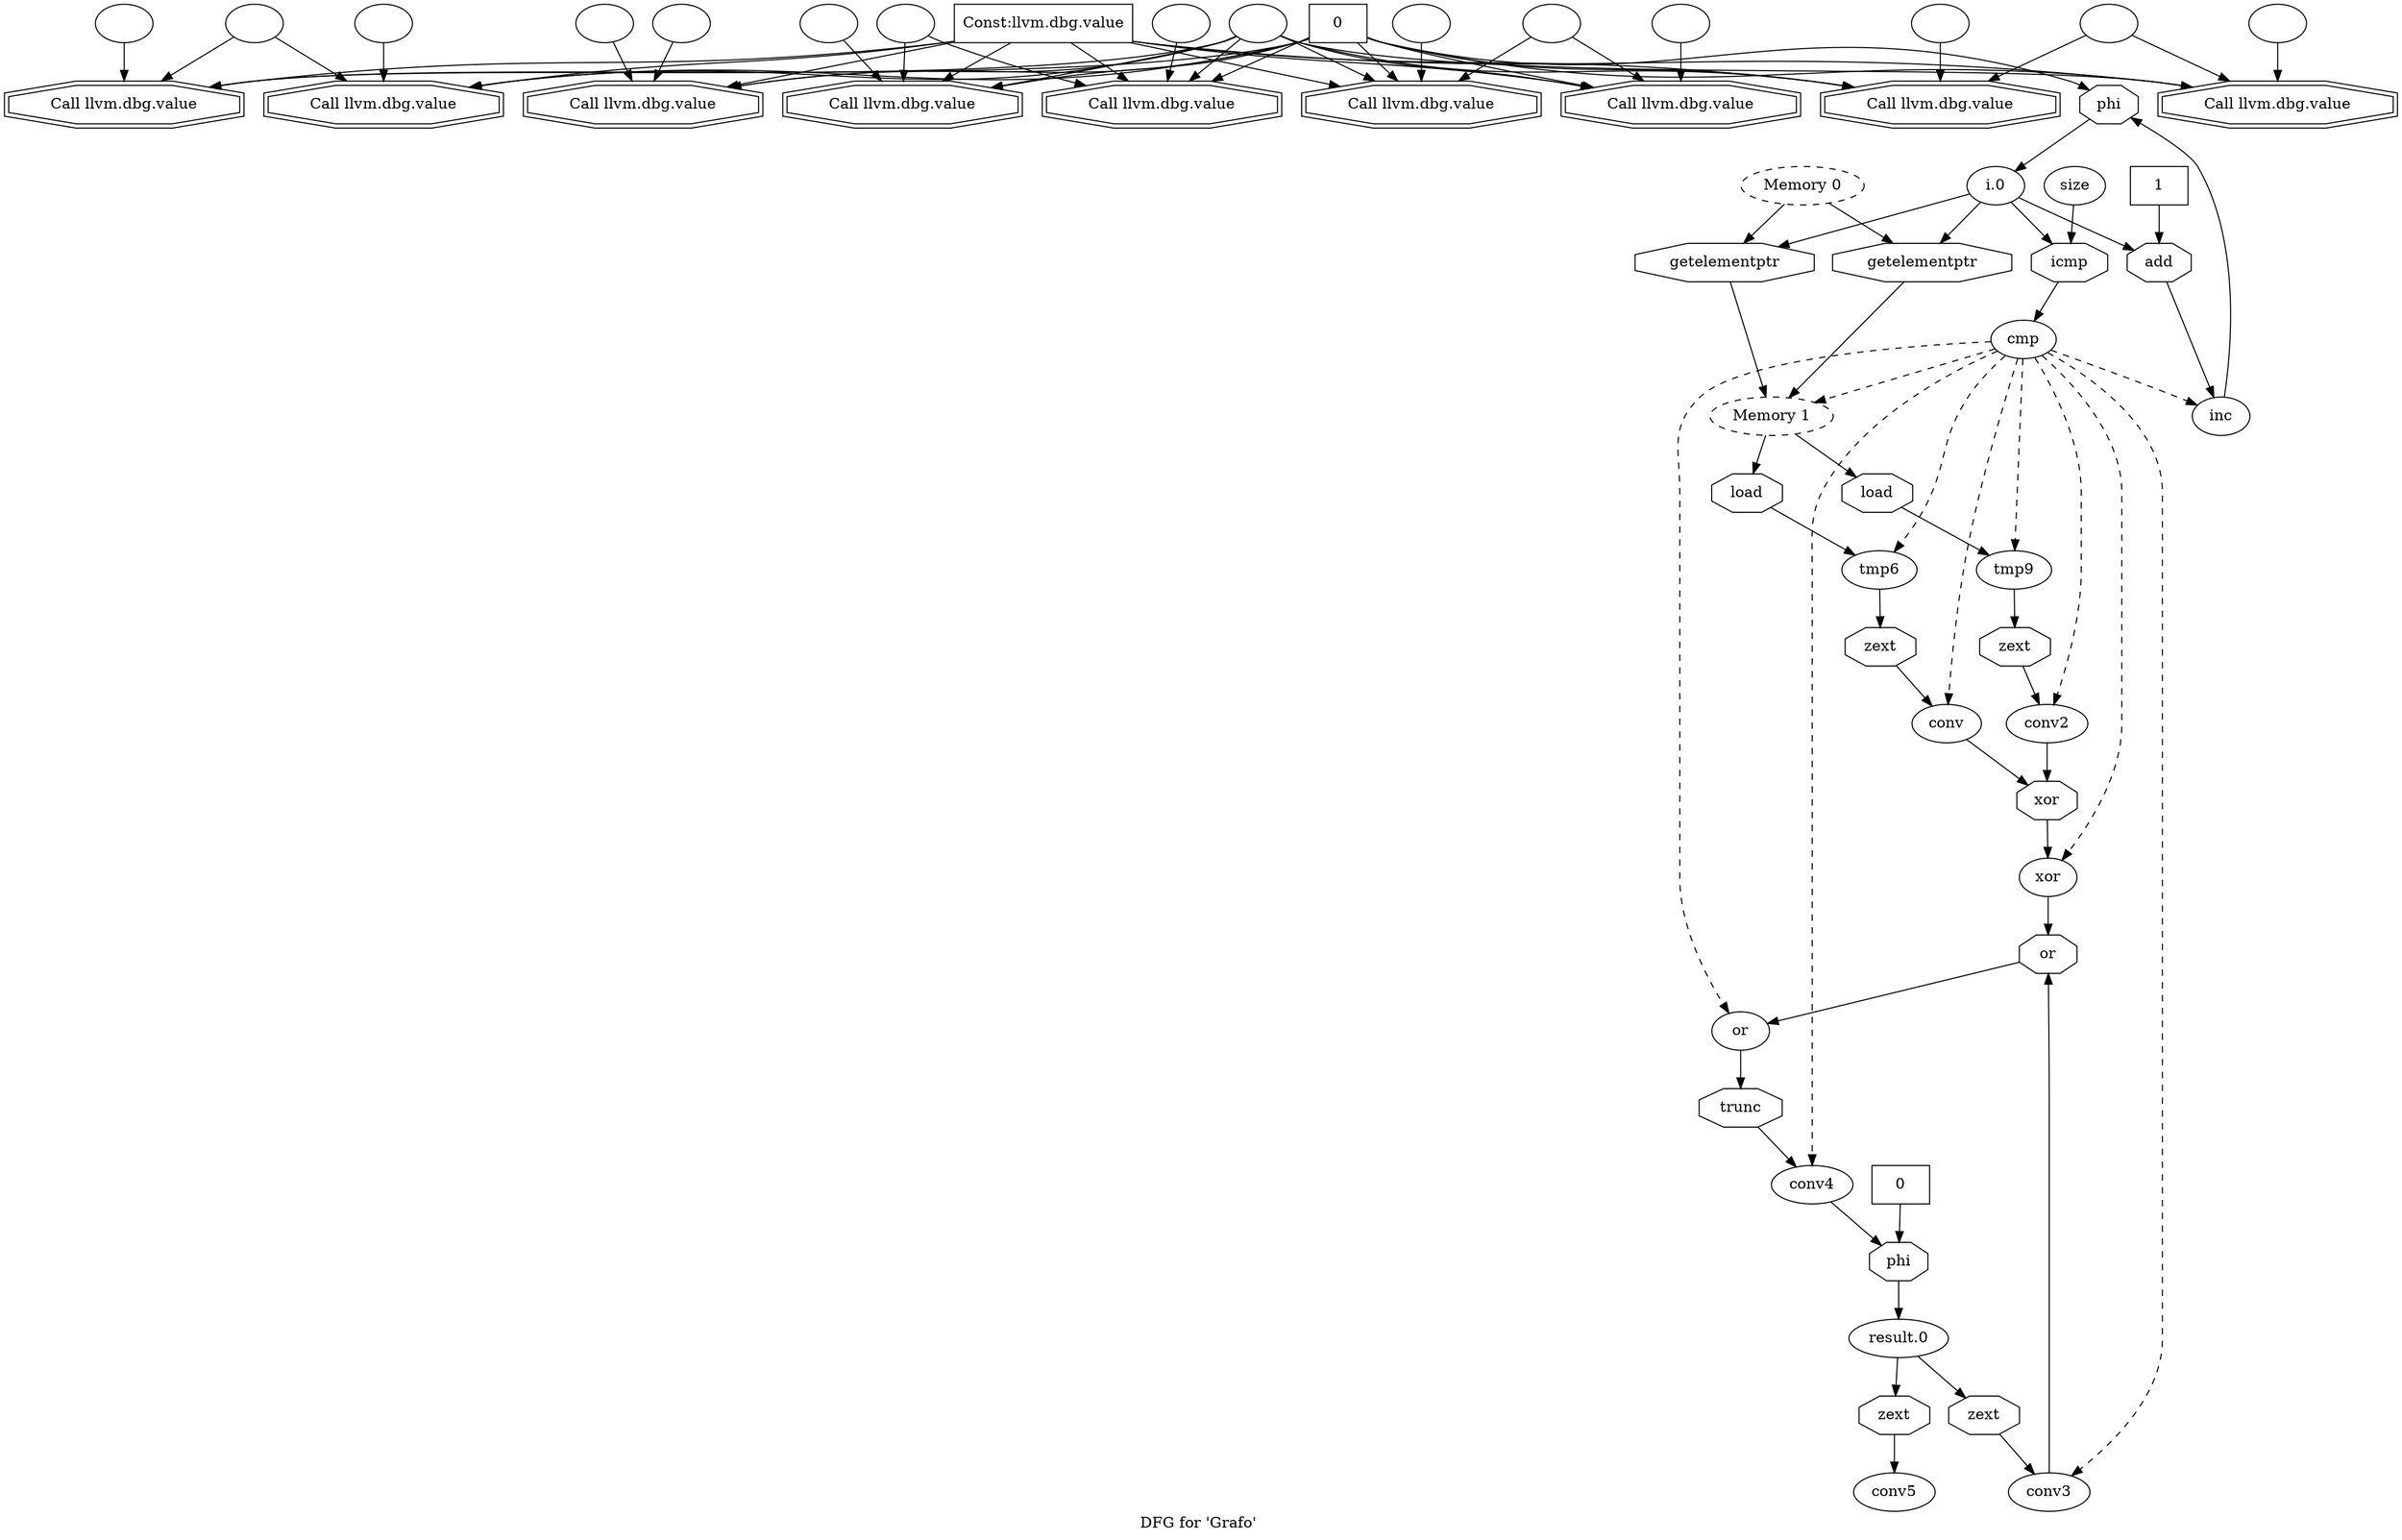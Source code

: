 digraph "DFG for 'Grafo'  "{
label="DFG for 'Grafo' ";
node_0[shape=doubleoctagon,style=solid,label="Call llvm.dbg.value"]
node_1[shape=ellipse,style=solid,label=""]
"node_1"->"node_0"
node_12[shape=doubleoctagon,style=solid,label="Call llvm.dbg.value"]
"node_1"->"node_12"
node_2[shape=box,style=solid,label="0"]
"node_2"->"node_0"
node_6[shape=doubleoctagon,style=solid,label="Call llvm.dbg.value"]
"node_2"->"node_6"
node_9[shape=doubleoctagon,style=solid,label="Call llvm.dbg.value"]
"node_2"->"node_9"
"node_2"->"node_12"
node_14[shape=doubleoctagon,style=solid,label="Call llvm.dbg.value"]
"node_2"->"node_14"
node_16[shape=doubleoctagon,style=solid,label="Call llvm.dbg.value"]
"node_2"->"node_16"
node_19[shape=doubleoctagon,style=solid,label="Call llvm.dbg.value"]
"node_2"->"node_19"
node_41[shape=octagon,style=solid,label="phi"]
"node_2"->"node_41"
node_53[shape=doubleoctagon,style=solid,label="Call llvm.dbg.value"]
"node_2"->"node_53"
node_55[shape=doubleoctagon,style=solid,label="Call llvm.dbg.value"]
"node_2"->"node_55"
node_3[shape=ellipse,style=solid,label=""]
"node_3"->"node_0"
node_4[shape=ellipse,style=solid,label=""]
"node_4"->"node_0"
"node_4"->"node_6"
"node_4"->"node_9"
"node_4"->"node_12"
"node_4"->"node_14"
"node_4"->"node_16"
"node_4"->"node_19"
"node_4"->"node_53"
"node_4"->"node_55"
node_5[shape=box,style=solid,label="Const:llvm.dbg.value"]
"node_5"->"node_0"
"node_5"->"node_6"
"node_5"->"node_9"
"node_5"->"node_12"
"node_5"->"node_14"
"node_5"->"node_16"
"node_5"->"node_19"
"node_5"->"node_53"
"node_5"->"node_55"
node_7[shape=ellipse,style=solid,label=""]
"node_7"->"node_6"
"node_7"->"node_14"
node_8[shape=ellipse,style=solid,label=""]
"node_8"->"node_6"
node_10[shape=ellipse,style=solid,label=""]
"node_10"->"node_9"
node_11[shape=ellipse,style=solid,label=""]
"node_11"->"node_9"
node_13[shape=ellipse,style=solid,label=""]
"node_13"->"node_12"
node_15[shape=ellipse,style=solid,label=""]
"node_15"->"node_14"
node_17[shape=ellipse,style=solid,label=""]
"node_17"->"node_16"
node_18[shape=ellipse,style=solid,label=""]
"node_18"->"node_16"
"node_18"->"node_53"
node_20[shape=ellipse,style=solid,label=""]
"node_20"->"node_19"
node_21[shape=ellipse,style=solid,label=""]
"node_21"->"node_19"
"node_21"->"node_55"
node_22[shape=ellipse,style=solid,label="result.0"]
node_30[shape=octagon,style=solid,label="zext"]
"node_22"->"node_30"
node_58[shape=octagon,style=solid,label="zext"]
"node_22"->"node_58"
node_23[shape=octagon,style=solid,label="phi"]
"node_23"->"node_22"
node_24[shape=box,style=solid,label="0"]
"node_24"->"node_23"
node_25[shape=ellipse,style=solid,label="conv4"]
"node_25"->"node_23"
node_26[shape=octagon,style=solid,label="trunc"]
"node_26"->"node_25"
node_27[shape=ellipse,style=solid,label="or"]
"node_27"->"node_26"
node_28[shape=octagon,style=solid,label="or"]
"node_28"->"node_27"
node_29[shape=ellipse,style=solid,label="conv3"]
"node_29"->"node_28"
"node_30"->"node_29"
node_31[shape=ellipse,style=solid,label="xor"]
"node_31"->"node_28"
node_32[shape=octagon,style=solid,label="xor"]
"node_32"->"node_31"
node_33[shape=ellipse,style=solid,label="conv"]
"node_33"->"node_32"
node_34[shape=octagon,style=solid,label="zext"]
"node_34"->"node_33"
node_35[shape=ellipse,style=solid,label="tmp6"]
"node_35"->"node_34"
node_36[shape=octagon,style=solid,label="load"]
"node_36"->"node_35"
node_37[shape=ellipse,style=dashed,label="Memory 1"]
"node_37"->"node_36"
node_48[shape=octagon,style=solid,label="load"]
"node_37"->"node_48"
node_38[shape=octagon,style=solid,label="getelementptr"]
"node_38"->"node_37"
node_39[shape=ellipse,style=dashed,label="Memory 0"]
"node_39"->"node_38"
node_49[shape=octagon,style=solid,label="getelementptr"]
"node_39"->"node_49"
node_40[shape=ellipse,style=solid,label="i.0"]
"node_40"->"node_38"
node_43[shape=octagon,style=solid,label="add"]
"node_40"->"node_43"
"node_40"->"node_49"
node_51[shape=octagon,style=solid,label="icmp"]
"node_40"->"node_51"
"node_41"->"node_40"
node_42[shape=ellipse,style=solid,label="inc"]
"node_42"->"node_41"
"node_43"->"node_42"
node_44[shape=box,style=solid,label="1"]
"node_44"->"node_43"
node_45[shape=ellipse,style=solid,label="conv2"]
"node_45"->"node_32"
node_46[shape=octagon,style=solid,label="zext"]
"node_46"->"node_45"
node_47[shape=ellipse,style=solid,label="tmp9"]
"node_47"->"node_46"
"node_48"->"node_47"
"node_49"->"node_37"
node_50[shape=ellipse,style=solid,label="cmp"]
"node_50"->"node_25" [style=dashed]
"node_50"->"node_27" [style=dashed]
"node_50"->"node_29" [style=dashed]
"node_50"->"node_31" [style=dashed]
"node_50"->"node_33" [style=dashed]
"node_50"->"node_35" [style=dashed]
"node_50"->"node_37" [style=dashed]
"node_50"->"node_42" [style=dashed]
"node_50"->"node_45" [style=dashed]
"node_50"->"node_47" [style=dashed]
"node_51"->"node_50"
node_52[shape=ellipse,style=solid,label="size"]
"node_52"->"node_51"
node_54[shape=ellipse,style=solid,label=""]
"node_54"->"node_53"
node_56[shape=ellipse,style=solid,label=""]
"node_56"->"node_55"
node_57[shape=ellipse,style=solid,label="conv5"]
"node_58"->"node_57"
}

